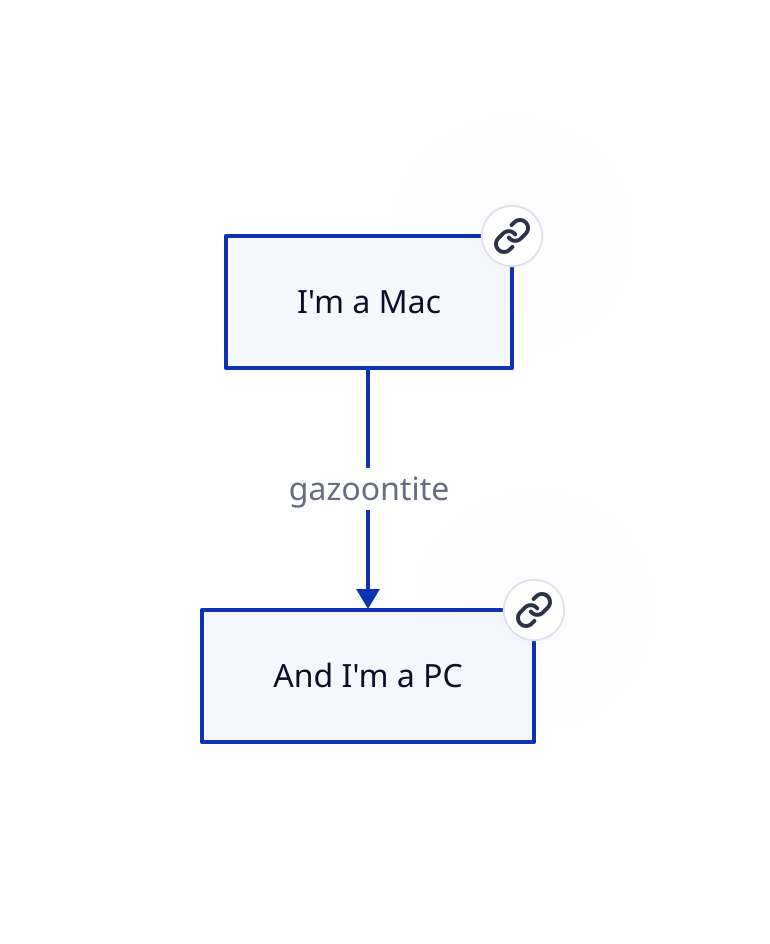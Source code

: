 x: I'm a Mac {
  link: https://apple.com
}
y: And I'm a PC {
  link: https://microsoft.com
}
x -> y: gazoontite
